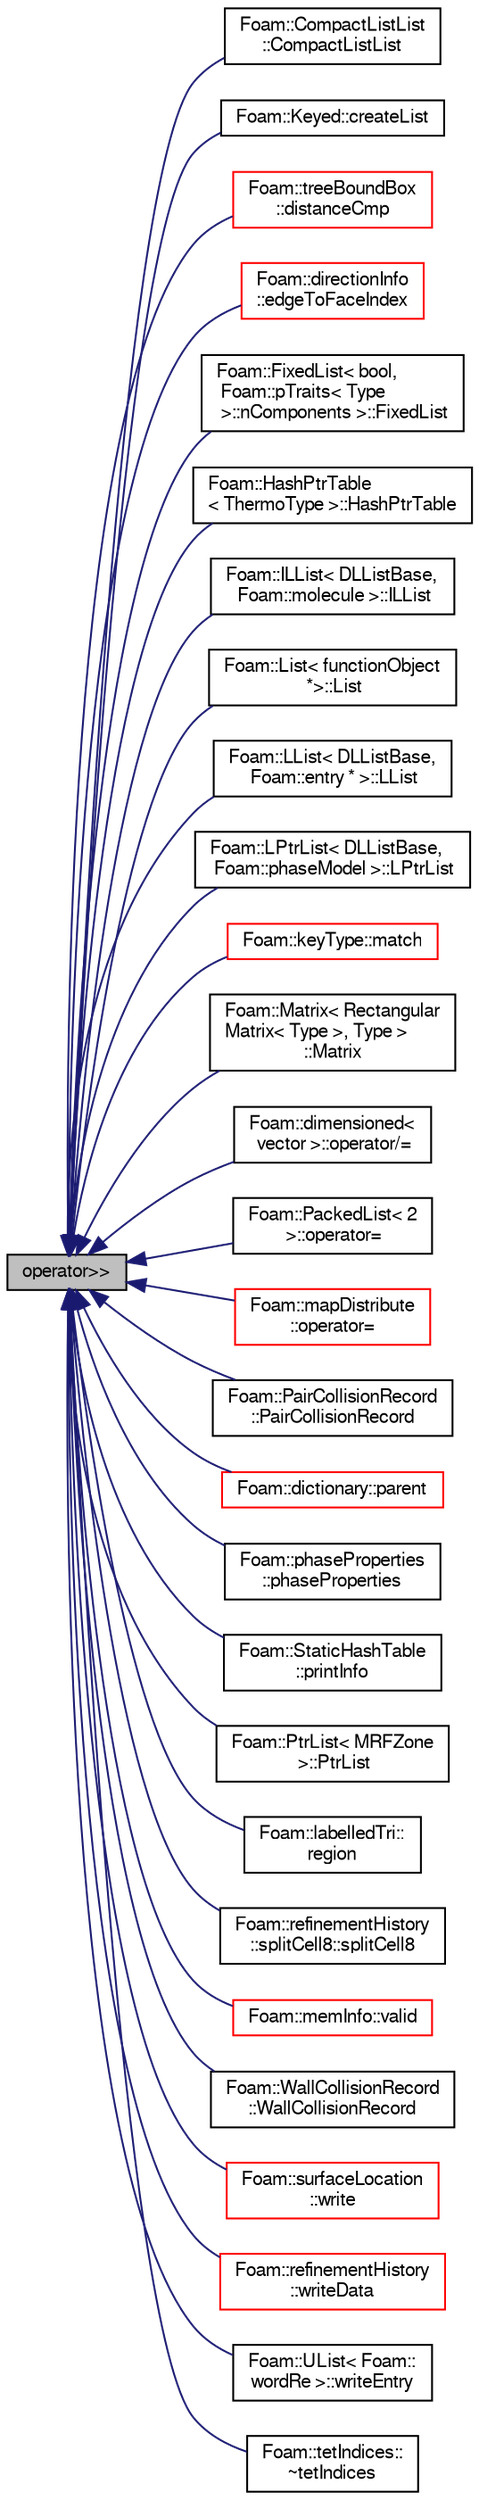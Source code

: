 digraph "operator&gt;&gt;"
{
  bgcolor="transparent";
  edge [fontname="FreeSans",fontsize="10",labelfontname="FreeSans",labelfontsize="10"];
  node [fontname="FreeSans",fontsize="10",shape=record];
  rankdir="LR";
  Node308 [label="operator\>\>",height=0.2,width=0.4,color="black", fillcolor="grey75", style="filled", fontcolor="black"];
  Node308 -> Node309 [dir="back",color="midnightblue",fontsize="10",style="solid",fontname="FreeSans"];
  Node309 [label="Foam::CompactListList\l::CompactListList",height=0.2,width=0.4,color="black",URL="$a21674.html#acee09394854c149477b9481b907fd69b",tooltip="Construct from Istream. "];
  Node308 -> Node310 [dir="back",color="midnightblue",fontsize="10",style="solid",fontname="FreeSans"];
  Node310 [label="Foam::Keyed::createList",height=0.2,width=0.4,color="black",URL="$a25754.html#a5c3ed392d7609652ec2b55a2973fba2c",tooltip="Add labels to a list of values. "];
  Node308 -> Node311 [dir="back",color="midnightblue",fontsize="10",style="solid",fontname="FreeSans"];
  Node311 [label="Foam::treeBoundBox\l::distanceCmp",height=0.2,width=0.4,color="red",URL="$a27618.html#a37c0645d366dc21088b00cd38b7710ce",tooltip="Compare distance to point with other bounding box. "];
  Node308 -> Node313 [dir="back",color="midnightblue",fontsize="10",style="solid",fontname="FreeSans"];
  Node313 [label="Foam::directionInfo\l::edgeToFaceIndex",height=0.2,width=0.4,color="red",URL="$a21486.html#ae91026257717a2d46454adf53e72da4d",tooltip="Given edge on hex cell find corresponding edge on face. Is either. "];
  Node308 -> Node326 [dir="back",color="midnightblue",fontsize="10",style="solid",fontname="FreeSans"];
  Node326 [label="Foam::FixedList\< bool,\l Foam::pTraits\< Type\l \>::nComponents \>::FixedList",height=0.2,width=0.4,color="black",URL="$a25894.html#a96fc89cc5cd7ef81f0d49bfb25247021",tooltip="Construct from Istream. "];
  Node308 -> Node327 [dir="back",color="midnightblue",fontsize="10",style="solid",fontname="FreeSans"];
  Node327 [label="Foam::HashPtrTable\l\< ThermoType \>::HashPtrTable",height=0.2,width=0.4,color="black",URL="$a25686.html#a0bfa05dd78b6006931a7aceeb4eee62d",tooltip="Construct from dictionary using default dictionary constructor. "];
  Node308 -> Node328 [dir="back",color="midnightblue",fontsize="10",style="solid",fontname="FreeSans"];
  Node328 [label="Foam::ILList\< DLListBase,\l Foam::molecule \>::ILList",height=0.2,width=0.4,color="black",URL="$a25758.html#a5202ccfacc7e95b9e8fee81f53b60e7d",tooltip="Construct from Istream. "];
  Node308 -> Node329 [dir="back",color="midnightblue",fontsize="10",style="solid",fontname="FreeSans"];
  Node329 [label="Foam::List\< functionObject\l *\>::List",height=0.2,width=0.4,color="black",URL="$a25694.html#a14f9ee6bb196d1f585f55ea49dc15a0c",tooltip="Construct from Istream. "];
  Node308 -> Node330 [dir="back",color="midnightblue",fontsize="10",style="solid",fontname="FreeSans"];
  Node330 [label="Foam::LList\< DLListBase,\l Foam::entry * \>::LList",height=0.2,width=0.4,color="black",URL="$a25762.html#aa632aa973f33404a158c0481ead8a78b",tooltip="Construct from Istream. "];
  Node308 -> Node331 [dir="back",color="midnightblue",fontsize="10",style="solid",fontname="FreeSans"];
  Node331 [label="Foam::LPtrList\< DLListBase,\l Foam::phaseModel \>::LPtrList",height=0.2,width=0.4,color="black",URL="$a25778.html#a2d06c84e1457493853be32c45d048df7",tooltip="Construct from Istream using default Istream constructor class. "];
  Node308 -> Node332 [dir="back",color="midnightblue",fontsize="10",style="solid",fontname="FreeSans"];
  Node332 [label="Foam::keyType::match",height=0.2,width=0.4,color="red",URL="$a28238.html#abd43459799d1878613ea9acdeb2ba6c3",tooltip="Smart match as regular expression or as a string. "];
  Node308 -> Node334 [dir="back",color="midnightblue",fontsize="10",style="solid",fontname="FreeSans"];
  Node334 [label="Foam::Matrix\< Rectangular\lMatrix\< Type \>, Type \>\l::Matrix",height=0.2,width=0.4,color="black",URL="$a26774.html#aa92976d4353b6683c4f4b1b50a536502",tooltip="Construct from Istream. "];
  Node308 -> Node335 [dir="back",color="midnightblue",fontsize="10",style="solid",fontname="FreeSans"];
  Node335 [label="Foam::dimensioned\<\l vector \>::operator/=",height=0.2,width=0.4,color="black",URL="$a26366.html#a974af988e2b06b3a8f644ba16dadbe4f"];
  Node308 -> Node336 [dir="back",color="midnightblue",fontsize="10",style="solid",fontname="FreeSans"];
  Node336 [label="Foam::PackedList\< 2\l \>::operator=",height=0.2,width=0.4,color="black",URL="$a25938.html#ac399b20b2023a7dcf1f1ef25b1cb3da6",tooltip="Assignment operator. "];
  Node308 -> Node337 [dir="back",color="midnightblue",fontsize="10",style="solid",fontname="FreeSans"];
  Node337 [label="Foam::mapDistribute\l::operator=",height=0.2,width=0.4,color="red",URL="$a27362.html#a00b2693ada327b8fd8180b55482d8472"];
  Node308 -> Node340 [dir="back",color="midnightblue",fontsize="10",style="solid",fontname="FreeSans"];
  Node340 [label="Foam::PairCollisionRecord\l::PairCollisionRecord",height=0.2,width=0.4,color="black",URL="$a23870.html#ac128b0c7366baead4a0d0460807e1f78",tooltip="Construct from Istream. "];
  Node308 -> Node341 [dir="back",color="midnightblue",fontsize="10",style="solid",fontname="FreeSans"];
  Node341 [label="Foam::dictionary::parent",height=0.2,width=0.4,color="red",URL="$a26014.html#aa61b91b31f7894b612502ff4803891d5",tooltip="Return the parent dictionary. "];
  Node308 -> Node407 [dir="back",color="midnightblue",fontsize="10",style="solid",fontname="FreeSans"];
  Node407 [label="Foam::phaseProperties\l::phaseProperties",height=0.2,width=0.4,color="black",URL="$a23954.html#a3b5b875ef8e2fad3fc424b37904a1446",tooltip="Construct from Istream. "];
  Node308 -> Node408 [dir="back",color="midnightblue",fontsize="10",style="solid",fontname="FreeSans"];
  Node408 [label="Foam::StaticHashTable\l::printInfo",height=0.2,width=0.4,color="black",URL="$a25738.html#a4630bfbe0bfbb22452195c1644979442",tooltip="Print information. "];
  Node308 -> Node409 [dir="back",color="midnightblue",fontsize="10",style="solid",fontname="FreeSans"];
  Node409 [label="Foam::PtrList\< MRFZone\l \>::PtrList",height=0.2,width=0.4,color="black",URL="$a25914.html#a89f98454bf6129a9b2e315c92894e4c1",tooltip="Construct from Istream using default Istream constructor class. "];
  Node308 -> Node410 [dir="back",color="midnightblue",fontsize="10",style="solid",fontname="FreeSans"];
  Node410 [label="Foam::labelledTri::\lregion",height=0.2,width=0.4,color="black",URL="$a30566.html#a49ce9318e127df7349f136001fbf4ff1",tooltip="Return region label. "];
  Node308 -> Node411 [dir="back",color="midnightblue",fontsize="10",style="solid",fontname="FreeSans"];
  Node411 [label="Foam::refinementHistory\l::splitCell8::splitCell8",height=0.2,width=0.4,color="black",URL="$a21694.html#a54ea2dfa7d8d9f4fb3e5f7b68cc5884d",tooltip="Construct as deep copy. "];
  Node308 -> Node412 [dir="back",color="midnightblue",fontsize="10",style="solid",fontname="FreeSans"];
  Node412 [label="Foam::memInfo::valid",height=0.2,width=0.4,color="red",URL="$a28534.html#a315419f26d3c59fa143b49b90a019049",tooltip="True if the memory information appears valid. "];
  Node308 -> Node417 [dir="back",color="midnightblue",fontsize="10",style="solid",fontname="FreeSans"];
  Node417 [label="Foam::WallCollisionRecord\l::WallCollisionRecord",height=0.2,width=0.4,color="black",URL="$a23874.html#a92cce6f4263fa65fd3d8dcefc930f61a",tooltip="Construct from Istream. "];
  Node308 -> Node418 [dir="back",color="midnightblue",fontsize="10",style="solid",fontname="FreeSans"];
  Node418 [label="Foam::surfaceLocation\l::write",height=0.2,width=0.4,color="red",URL="$a25518.html#a5851f25d1de0b6e515e1d43834ef9b55",tooltip="Write info to os. "];
  Node308 -> Node420 [dir="back",color="midnightblue",fontsize="10",style="solid",fontname="FreeSans"];
  Node420 [label="Foam::refinementHistory\l::writeData",height=0.2,width=0.4,color="red",URL="$a21690.html#a25900c366cb0a98321899fde6c66dab7",tooltip="WriteData function required for regIOobject write operation. "];
  Node308 -> Node435 [dir="back",color="midnightblue",fontsize="10",style="solid",fontname="FreeSans"];
  Node435 [label="Foam::UList\< Foam::\lwordRe \>::writeEntry",height=0.2,width=0.4,color="black",URL="$a25698.html#ab40cda08e1d63badc1dbc7c31005601e",tooltip="Write the UList as a dictionary entry with keyword. "];
  Node308 -> Node436 [dir="back",color="midnightblue",fontsize="10",style="solid",fontname="FreeSans"];
  Node436 [label="Foam::tetIndices::\l~tetIndices",height=0.2,width=0.4,color="black",URL="$a27422.html#a52b1a39b24c081f0ef6f3fb7039fe5f5",tooltip="Destructor. "];
}
